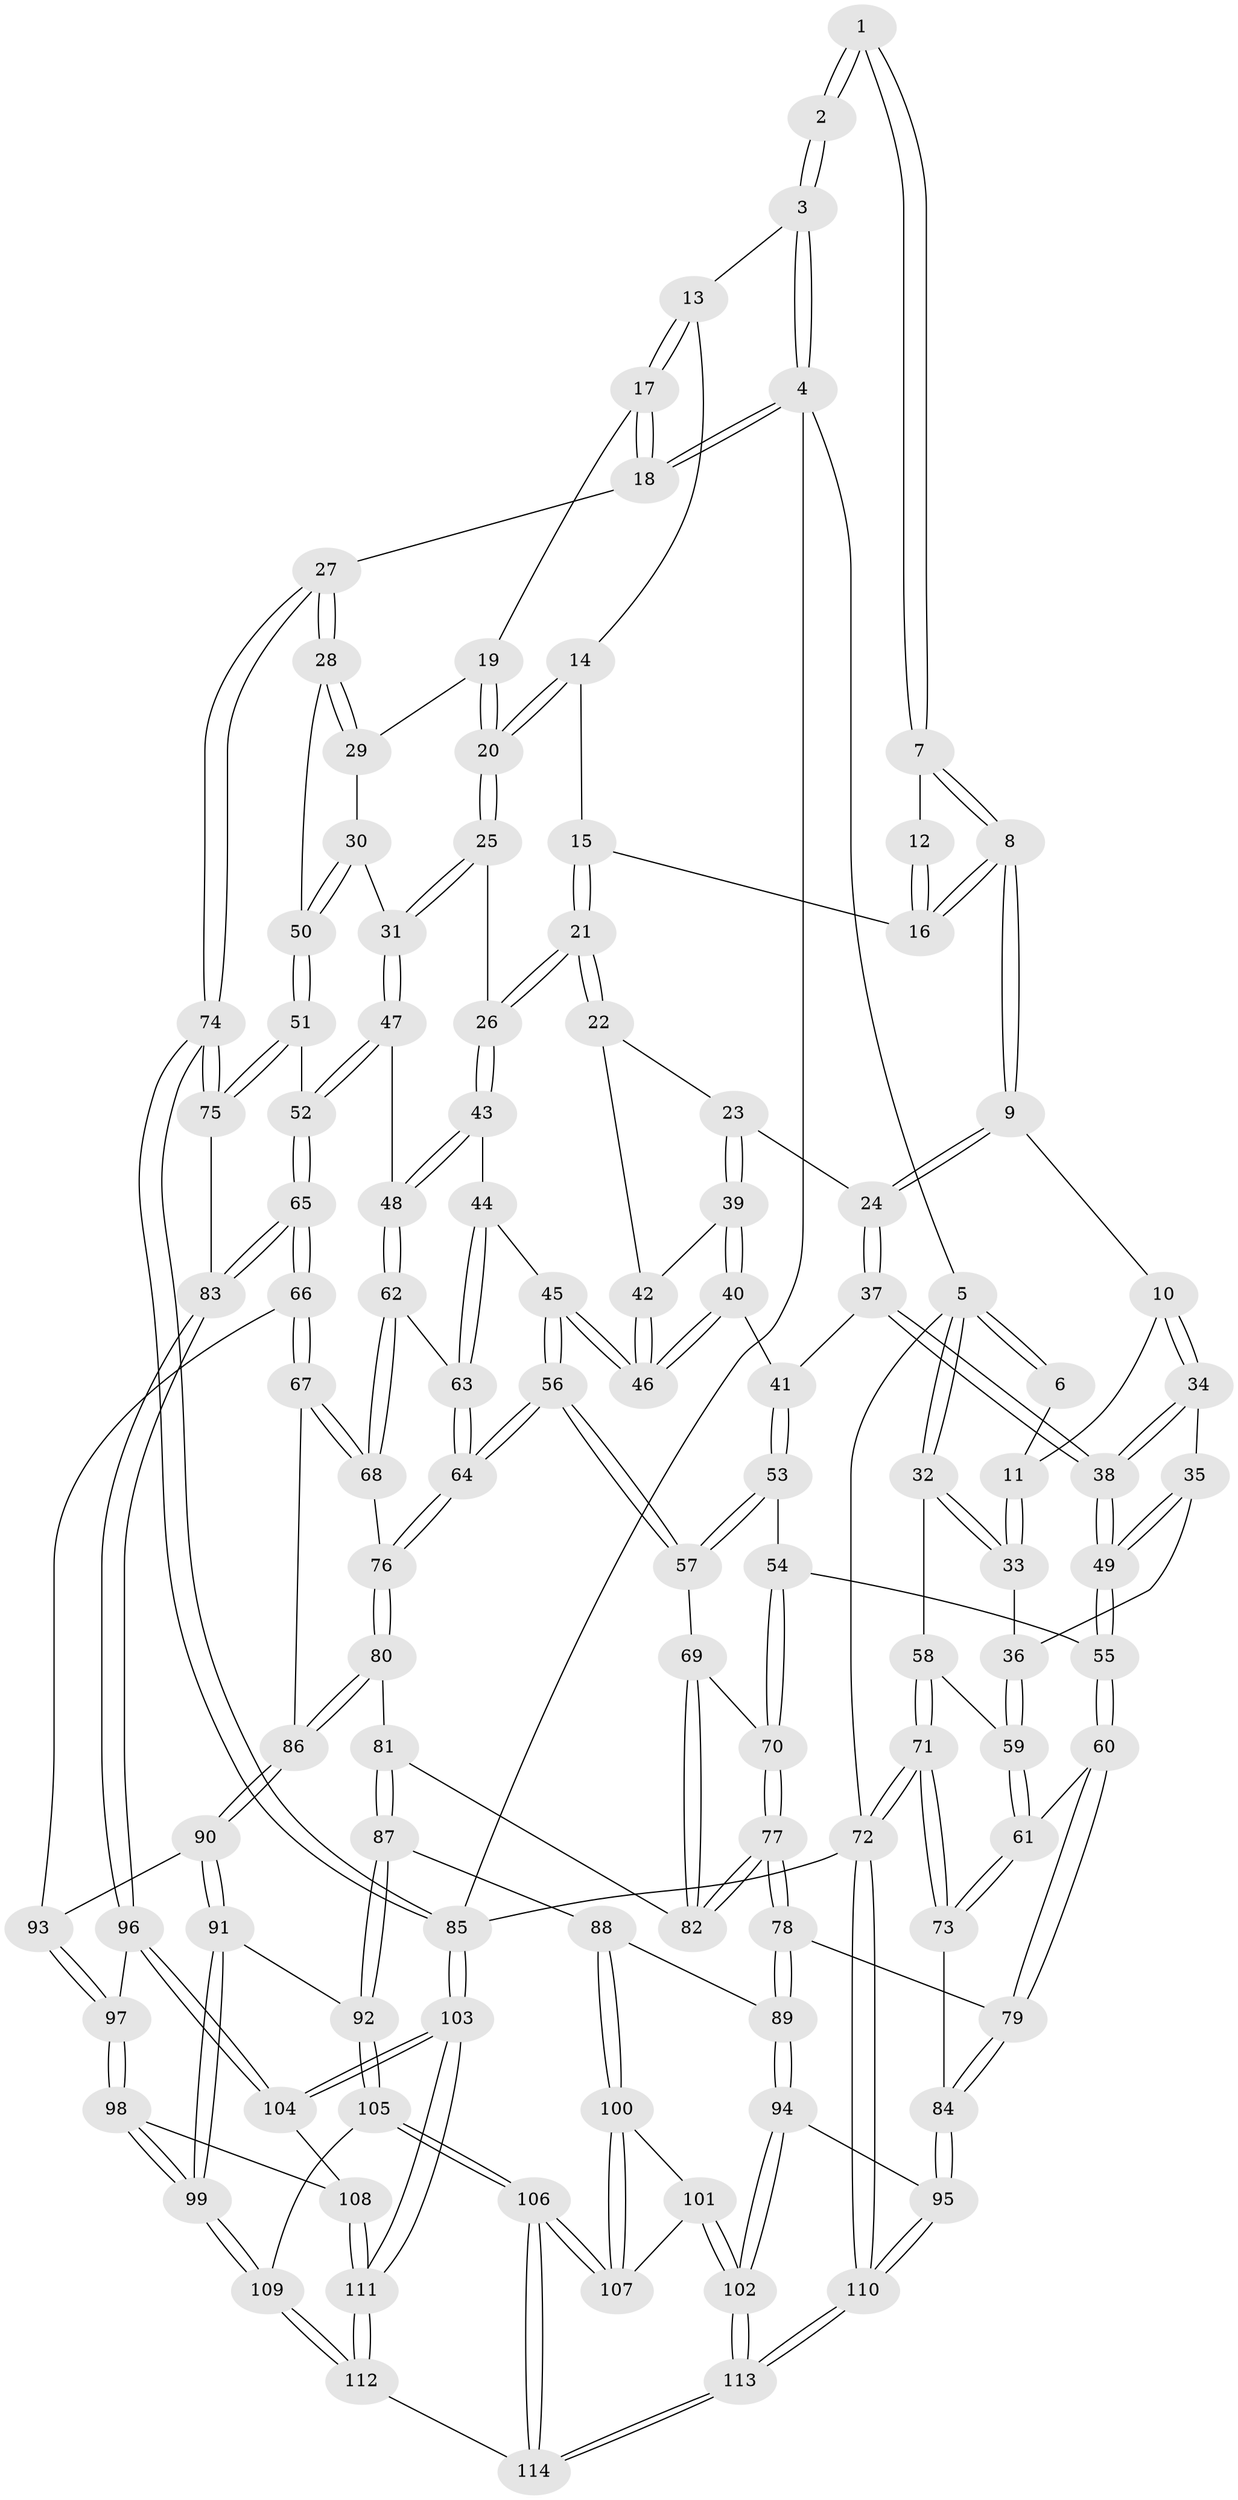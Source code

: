 // Generated by graph-tools (version 1.1) at 2025/17/03/09/25 04:17:00]
// undirected, 114 vertices, 282 edges
graph export_dot {
graph [start="1"]
  node [color=gray90,style=filled];
  1 [pos="+0.2421679740427381+0"];
  2 [pos="+0.6983970378520693+0"];
  3 [pos="+0.7191693733949653+0"];
  4 [pos="+1+0"];
  5 [pos="+0+0"];
  6 [pos="+0.22422212034401787+0"];
  7 [pos="+0.3910100659477256+0.10095339548933373"];
  8 [pos="+0.39997381628201606+0.1833566111991767"];
  9 [pos="+0.3912924938715043+0.20140654796503632"];
  10 [pos="+0.2435018268561285+0.22115610570579913"];
  11 [pos="+0.19990228178173514+0.21163778357979737"];
  12 [pos="+0.6081889188110412+0"];
  13 [pos="+0.7366425403797777+0"];
  14 [pos="+0.7110759940585409+0.02967203863640106"];
  15 [pos="+0.6109444715919882+0.1926664849932032"];
  16 [pos="+0.5477061800099293+0.13953336593899854"];
  17 [pos="+0.8690112550983724+0.12894828760635377"];
  18 [pos="+1+0.25415062110236536"];
  19 [pos="+0.7948235561351935+0.21829880007525723"];
  20 [pos="+0.7143368839519869+0.2387878273796193"];
  21 [pos="+0.6625918948719928+0.2762806925718197"];
  22 [pos="+0.6219034868683659+0.2836376395623407"];
  23 [pos="+0.45088399640325943+0.25418625370846976"];
  24 [pos="+0.40594480982165426+0.2322964588231574"];
  25 [pos="+0.6711520425013308+0.2740773260266985"];
  26 [pos="+0.6628963825711425+0.27641617625356213"];
  27 [pos="+1+0.2920698778475086"];
  28 [pos="+1+0.3382186734089604"];
  29 [pos="+0.8097374347169815+0.23728662214590232"];
  30 [pos="+0.8687320925433752+0.37385315834216704"];
  31 [pos="+0.831487361771217+0.39109869410337217"];
  32 [pos="+0+0"];
  33 [pos="+0.17127058195491782+0.22203260607635258"];
  34 [pos="+0.2641802644855089+0.3177687586492676"];
  35 [pos="+0.2491503971473443+0.3831068042535906"];
  36 [pos="+0.1038400064712479+0.3720034865564042"];
  37 [pos="+0.3934942088981092+0.38108881090714986"];
  38 [pos="+0.3630653861916185+0.4026549713655895"];
  39 [pos="+0.5238282672350572+0.35853146896411314"];
  40 [pos="+0.4679273069693744+0.40931862753749265"];
  41 [pos="+0.45701751141193375+0.4147167392275541"];
  42 [pos="+0.5259081414525125+0.35836456572601666"];
  43 [pos="+0.6560656809787704+0.34400671836684255"];
  44 [pos="+0.6089338818589165+0.428595729598108"];
  45 [pos="+0.5971462502968999+0.4329722746285176"];
  46 [pos="+0.5906274969386556+0.429023980855522"];
  47 [pos="+0.7741632367979605+0.48272787904830267"];
  48 [pos="+0.769375114538053+0.4832274732794673"];
  49 [pos="+0.3109932929632639+0.4631572070132057"];
  50 [pos="+1+0.36242279459825577"];
  51 [pos="+0.9256979074579061+0.5357938969391035"];
  52 [pos="+0.7783948011417487+0.4872843593850911"];
  53 [pos="+0.485494981819359+0.501610825988194"];
  54 [pos="+0.34178866955997295+0.5090461480331836"];
  55 [pos="+0.30327782626977084+0.487258623371714"];
  56 [pos="+0.5320911695622689+0.5254846509150726"];
  57 [pos="+0.5038736161387719+0.522043518856165"];
  58 [pos="+0+0.29347702318756386"];
  59 [pos="+0.10365465492068963+0.37223292397262203"];
  60 [pos="+0.2462788223042423+0.5286989568528164"];
  61 [pos="+0.12299666183786222+0.5134697135895688"];
  62 [pos="+0.7120214171852751+0.512020721825683"];
  63 [pos="+0.6594627035129969+0.47582718435870797"];
  64 [pos="+0.5604816106233044+0.5541110747270589"];
  65 [pos="+0.8381443365636623+0.6834006010606184"];
  66 [pos="+0.8206761417343066+0.6781283901047281"];
  67 [pos="+0.7340391950772177+0.6450243837549955"];
  68 [pos="+0.6998308436172859+0.5339157868035616"];
  69 [pos="+0.48918579303797777+0.5397698902006398"];
  70 [pos="+0.40944837777716486+0.5968543427952594"];
  71 [pos="+0+0.6996588706427321"];
  72 [pos="+0+1"];
  73 [pos="+0+0.6793716961048004"];
  74 [pos="+1+0.8247071248964312"];
  75 [pos="+0.9112574838264306+0.7268268527875511"];
  76 [pos="+0.5932136078542002+0.5939041382016883"];
  77 [pos="+0.40134175403120104+0.6437544556755491"];
  78 [pos="+0.37705678339662807+0.6827178366679056"];
  79 [pos="+0.27589776501865954+0.6274824324946872"];
  80 [pos="+0.5934393753801815+0.6195886282655994"];
  81 [pos="+0.5069891344750852+0.6480171120833284"];
  82 [pos="+0.487045451381324+0.6366352505239439"];
  83 [pos="+0.8950213207119008+0.7295799179265923"];
  84 [pos="+0.15049437003176852+0.7770524175931794"];
  85 [pos="+1+1"];
  86 [pos="+0.621828061523633+0.680872352223999"];
  87 [pos="+0.47457754216643716+0.7896286425591775"];
  88 [pos="+0.41393431836607825+0.7737941210725616"];
  89 [pos="+0.39497371603225023+0.7614931836589455"];
  90 [pos="+0.6150055512235283+0.7277422960544754"];
  91 [pos="+0.6119521992930204+0.7321107663155754"];
  92 [pos="+0.48827026216713765+0.7968538783190793"];
  93 [pos="+0.6467989031949769+0.7355399774890141"];
  94 [pos="+0.2080897446799482+0.8279344327410199"];
  95 [pos="+0.18110265903420486+0.8133430704403444"];
  96 [pos="+0.8664482675309338+0.7591006346514673"];
  97 [pos="+0.7867076758518389+0.7872297489805745"];
  98 [pos="+0.7091182073851585+0.8584921716082373"];
  99 [pos="+0.67692878957851+0.8701169272451824"];
  100 [pos="+0.3793721128544829+0.8777305149345479"];
  101 [pos="+0.25958689541759145+0.9149467677689608"];
  102 [pos="+0.2452265050136086+0.9134301750481625"];
  103 [pos="+0.868101116099398+1"];
  104 [pos="+0.8435878005187928+0.884240983349626"];
  105 [pos="+0.5200829213375991+0.8905534694175522"];
  106 [pos="+0.48934528443463665+1"];
  107 [pos="+0.38831036718297335+0.9532563950893259"];
  108 [pos="+0.7570081904217406+0.9036114817433468"];
  109 [pos="+0.6726304545584987+0.8762261961734493"];
  110 [pos="+0+1"];
  111 [pos="+0.8078191667681366+1"];
  112 [pos="+0.7055960432555815+1"];
  113 [pos="+0.20360727088063252+1"];
  114 [pos="+0.5074604345557077+1"];
  1 -- 2;
  1 -- 2;
  1 -- 7;
  1 -- 7;
  2 -- 3;
  2 -- 3;
  3 -- 4;
  3 -- 4;
  3 -- 13;
  4 -- 5;
  4 -- 18;
  4 -- 18;
  4 -- 85;
  5 -- 6;
  5 -- 6;
  5 -- 32;
  5 -- 32;
  5 -- 72;
  6 -- 11;
  7 -- 8;
  7 -- 8;
  7 -- 12;
  8 -- 9;
  8 -- 9;
  8 -- 16;
  8 -- 16;
  9 -- 10;
  9 -- 24;
  9 -- 24;
  10 -- 11;
  10 -- 34;
  10 -- 34;
  11 -- 33;
  11 -- 33;
  12 -- 16;
  12 -- 16;
  13 -- 14;
  13 -- 17;
  13 -- 17;
  14 -- 15;
  14 -- 20;
  14 -- 20;
  15 -- 16;
  15 -- 21;
  15 -- 21;
  17 -- 18;
  17 -- 18;
  17 -- 19;
  18 -- 27;
  19 -- 20;
  19 -- 20;
  19 -- 29;
  20 -- 25;
  20 -- 25;
  21 -- 22;
  21 -- 22;
  21 -- 26;
  21 -- 26;
  22 -- 23;
  22 -- 42;
  23 -- 24;
  23 -- 39;
  23 -- 39;
  24 -- 37;
  24 -- 37;
  25 -- 26;
  25 -- 31;
  25 -- 31;
  26 -- 43;
  26 -- 43;
  27 -- 28;
  27 -- 28;
  27 -- 74;
  27 -- 74;
  28 -- 29;
  28 -- 29;
  28 -- 50;
  29 -- 30;
  30 -- 31;
  30 -- 50;
  30 -- 50;
  31 -- 47;
  31 -- 47;
  32 -- 33;
  32 -- 33;
  32 -- 58;
  33 -- 36;
  34 -- 35;
  34 -- 38;
  34 -- 38;
  35 -- 36;
  35 -- 49;
  35 -- 49;
  36 -- 59;
  36 -- 59;
  37 -- 38;
  37 -- 38;
  37 -- 41;
  38 -- 49;
  38 -- 49;
  39 -- 40;
  39 -- 40;
  39 -- 42;
  40 -- 41;
  40 -- 46;
  40 -- 46;
  41 -- 53;
  41 -- 53;
  42 -- 46;
  42 -- 46;
  43 -- 44;
  43 -- 48;
  43 -- 48;
  44 -- 45;
  44 -- 63;
  44 -- 63;
  45 -- 46;
  45 -- 46;
  45 -- 56;
  45 -- 56;
  47 -- 48;
  47 -- 52;
  47 -- 52;
  48 -- 62;
  48 -- 62;
  49 -- 55;
  49 -- 55;
  50 -- 51;
  50 -- 51;
  51 -- 52;
  51 -- 75;
  51 -- 75;
  52 -- 65;
  52 -- 65;
  53 -- 54;
  53 -- 57;
  53 -- 57;
  54 -- 55;
  54 -- 70;
  54 -- 70;
  55 -- 60;
  55 -- 60;
  56 -- 57;
  56 -- 57;
  56 -- 64;
  56 -- 64;
  57 -- 69;
  58 -- 59;
  58 -- 71;
  58 -- 71;
  59 -- 61;
  59 -- 61;
  60 -- 61;
  60 -- 79;
  60 -- 79;
  61 -- 73;
  61 -- 73;
  62 -- 63;
  62 -- 68;
  62 -- 68;
  63 -- 64;
  63 -- 64;
  64 -- 76;
  64 -- 76;
  65 -- 66;
  65 -- 66;
  65 -- 83;
  65 -- 83;
  66 -- 67;
  66 -- 67;
  66 -- 93;
  67 -- 68;
  67 -- 68;
  67 -- 86;
  68 -- 76;
  69 -- 70;
  69 -- 82;
  69 -- 82;
  70 -- 77;
  70 -- 77;
  71 -- 72;
  71 -- 72;
  71 -- 73;
  71 -- 73;
  72 -- 110;
  72 -- 110;
  72 -- 85;
  73 -- 84;
  74 -- 75;
  74 -- 75;
  74 -- 85;
  74 -- 85;
  75 -- 83;
  76 -- 80;
  76 -- 80;
  77 -- 78;
  77 -- 78;
  77 -- 82;
  77 -- 82;
  78 -- 79;
  78 -- 89;
  78 -- 89;
  79 -- 84;
  79 -- 84;
  80 -- 81;
  80 -- 86;
  80 -- 86;
  81 -- 82;
  81 -- 87;
  81 -- 87;
  83 -- 96;
  83 -- 96;
  84 -- 95;
  84 -- 95;
  85 -- 103;
  85 -- 103;
  86 -- 90;
  86 -- 90;
  87 -- 88;
  87 -- 92;
  87 -- 92;
  88 -- 89;
  88 -- 100;
  88 -- 100;
  89 -- 94;
  89 -- 94;
  90 -- 91;
  90 -- 91;
  90 -- 93;
  91 -- 92;
  91 -- 99;
  91 -- 99;
  92 -- 105;
  92 -- 105;
  93 -- 97;
  93 -- 97;
  94 -- 95;
  94 -- 102;
  94 -- 102;
  95 -- 110;
  95 -- 110;
  96 -- 97;
  96 -- 104;
  96 -- 104;
  97 -- 98;
  97 -- 98;
  98 -- 99;
  98 -- 99;
  98 -- 108;
  99 -- 109;
  99 -- 109;
  100 -- 101;
  100 -- 107;
  100 -- 107;
  101 -- 102;
  101 -- 102;
  101 -- 107;
  102 -- 113;
  102 -- 113;
  103 -- 104;
  103 -- 104;
  103 -- 111;
  103 -- 111;
  104 -- 108;
  105 -- 106;
  105 -- 106;
  105 -- 109;
  106 -- 107;
  106 -- 107;
  106 -- 114;
  106 -- 114;
  108 -- 111;
  108 -- 111;
  109 -- 112;
  109 -- 112;
  110 -- 113;
  110 -- 113;
  111 -- 112;
  111 -- 112;
  112 -- 114;
  113 -- 114;
  113 -- 114;
}
